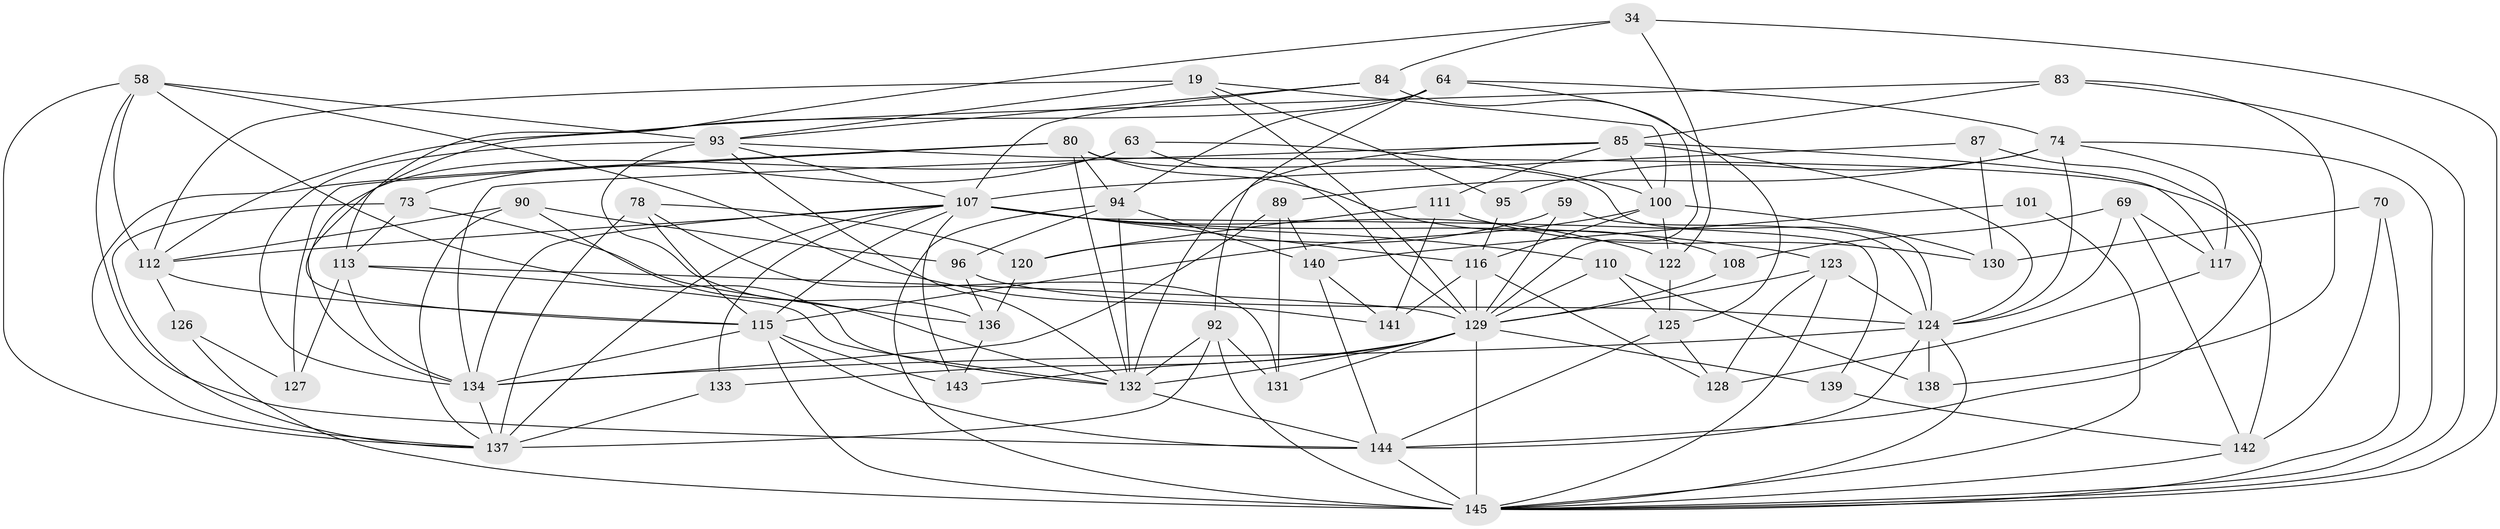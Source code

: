 // original degree distribution, {4: 1.0}
// Generated by graph-tools (version 1.1) at 2025/03/03/04/25 22:03:28]
// undirected, 58 vertices, 158 edges
graph export_dot {
graph [start="1"]
  node [color=gray90,style=filled];
  19 [super="+10"];
  34 [super="+1"];
  58 [super="+40"];
  59;
  63;
  64 [super="+32"];
  69;
  70;
  73;
  74 [super="+61"];
  78;
  80 [super="+35+49"];
  83;
  84 [super="+66"];
  85 [super="+16"];
  87;
  89;
  90;
  92 [super="+43"];
  93 [super="+44+81"];
  94 [super="+62+79"];
  95;
  96;
  100 [super="+3+98"];
  101;
  107 [super="+48+86"];
  108;
  110;
  111;
  112 [super="+47+102"];
  113 [super="+88"];
  115 [super="+50"];
  116 [super="+77+68+99"];
  117;
  120;
  122 [super="+51"];
  123 [super="+45"];
  124 [super="+106+53+71"];
  125 [super="+114"];
  126;
  127;
  128;
  129 [super="+2+91+119+105+104"];
  130 [super="+25"];
  131;
  132 [super="+27+109+97"];
  133 [super="+76"];
  134 [super="+82+103"];
  136 [super="+37"];
  137 [super="+135"];
  138;
  139;
  140 [super="+67"];
  141;
  142 [super="+118"];
  143 [super="+39"];
  144 [super="+57+60"];
  145 [super="+75+72+121"];
  19 -- 95 [weight=2];
  19 -- 100;
  19 -- 129;
  19 -- 93;
  19 -- 112;
  34 -- 84 [weight=2];
  34 -- 122 [weight=2];
  34 -- 113;
  34 -- 145;
  58 -- 112;
  58 -- 141;
  58 -- 137;
  58 -- 93 [weight=3];
  58 -- 132;
  58 -- 144;
  59 -- 120;
  59 -- 129 [weight=2];
  59 -- 124;
  63 -- 73;
  63 -- 100;
  63 -- 134;
  63 -- 129;
  64 -- 115;
  64 -- 74;
  64 -- 92 [weight=2];
  64 -- 94;
  64 -- 129;
  69 -- 108;
  69 -- 124;
  69 -- 117;
  69 -- 142;
  70 -- 142;
  70 -- 130 [weight=2];
  70 -- 145;
  73 -- 136;
  73 -- 113;
  73 -- 137;
  74 -- 89;
  74 -- 145;
  74 -- 124;
  74 -- 117;
  74 -- 95;
  78 -- 131;
  78 -- 120;
  78 -- 115;
  78 -- 137;
  80 -- 127;
  80 -- 108;
  80 -- 124;
  80 -- 132 [weight=2];
  80 -- 94 [weight=2];
  80 -- 137;
  83 -- 138;
  83 -- 145;
  83 -- 85;
  83 -- 112;
  84 -- 107;
  84 -- 125 [weight=2];
  84 -- 93;
  85 -- 100 [weight=2];
  85 -- 132;
  85 -- 117;
  85 -- 111;
  85 -- 134;
  85 -- 124;
  87 -- 130 [weight=2];
  87 -- 107;
  87 -- 144;
  89 -- 131;
  89 -- 140;
  89 -- 134;
  90 -- 96;
  90 -- 132;
  90 -- 137;
  90 -- 112;
  92 -- 145;
  92 -- 132;
  92 -- 137;
  92 -- 131;
  93 -- 142 [weight=2];
  93 -- 136;
  93 -- 132 [weight=2];
  93 -- 134;
  93 -- 107;
  94 -- 96;
  94 -- 145 [weight=2];
  94 -- 140;
  94 -- 132;
  95 -- 116;
  96 -- 124;
  96 -- 136;
  100 -- 130;
  100 -- 122;
  100 -- 115;
  100 -- 116;
  101 -- 140 [weight=2];
  101 -- 145 [weight=2];
  107 -- 134;
  107 -- 143 [weight=2];
  107 -- 133;
  107 -- 110;
  107 -- 112 [weight=2];
  107 -- 122 [weight=2];
  107 -- 116 [weight=2];
  107 -- 137;
  107 -- 139;
  107 -- 115;
  107 -- 123;
  108 -- 129 [weight=2];
  110 -- 138;
  110 -- 125;
  110 -- 129;
  111 -- 120;
  111 -- 141;
  111 -- 130;
  112 -- 126;
  112 -- 115;
  113 -- 134 [weight=2];
  113 -- 127 [weight=2];
  113 -- 129;
  113 -- 132;
  115 -- 145 [weight=2];
  115 -- 134 [weight=3];
  115 -- 144;
  115 -- 143;
  116 -- 128;
  116 -- 129 [weight=4];
  116 -- 141;
  117 -- 128;
  120 -- 136;
  122 -- 125;
  123 -- 129 [weight=2];
  123 -- 128;
  123 -- 145;
  123 -- 124;
  124 -- 138 [weight=2];
  124 -- 145;
  124 -- 134 [weight=3];
  124 -- 144;
  125 -- 128;
  125 -- 144;
  126 -- 127;
  126 -- 145 [weight=2];
  129 -- 145 [weight=3];
  129 -- 139 [weight=2];
  129 -- 131;
  129 -- 132 [weight=3];
  129 -- 133 [weight=3];
  129 -- 143;
  132 -- 144;
  133 -- 137 [weight=2];
  134 -- 137;
  136 -- 143 [weight=2];
  139 -- 142;
  140 -- 141;
  140 -- 144;
  142 -- 145;
  144 -- 145;
}
